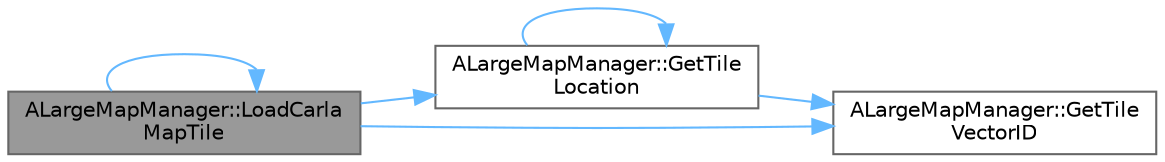 digraph "ALargeMapManager::LoadCarlaMapTile"
{
 // INTERACTIVE_SVG=YES
 // LATEX_PDF_SIZE
  bgcolor="transparent";
  edge [fontname=Helvetica,fontsize=10,labelfontname=Helvetica,labelfontsize=10];
  node [fontname=Helvetica,fontsize=10,shape=box,height=0.2,width=0.4];
  rankdir="LR";
  Node1 [id="Node000001",label="ALargeMapManager::LoadCarla\lMapTile",height=0.2,width=0.4,color="gray40", fillcolor="grey60", style="filled", fontcolor="black",tooltip=" "];
  Node1 -> Node2 [id="edge1_Node000001_Node000002",color="steelblue1",style="solid",tooltip=" "];
  Node2 [id="Node000002",label="ALargeMapManager::GetTile\lLocation",height=0.2,width=0.4,color="grey40", fillcolor="white", style="filled",URL="$d9/d4b/classALargeMapManager.html#abafa68f43a194e756c22a34bac95a84f",tooltip=" "];
  Node2 -> Node2 [id="edge2_Node000002_Node000002",color="steelblue1",style="solid",tooltip=" "];
  Node2 -> Node3 [id="edge3_Node000002_Node000003",color="steelblue1",style="solid",tooltip=" "];
  Node3 [id="Node000003",label="ALargeMapManager::GetTile\lVectorID",height=0.2,width=0.4,color="grey40", fillcolor="white", style="filled",URL="$d9/d4b/classALargeMapManager.html#a53d7481bf584f8c3f39c6d8b744084e6",tooltip=" "];
  Node1 -> Node3 [id="edge4_Node000001_Node000003",color="steelblue1",style="solid",tooltip=" "];
  Node1 -> Node1 [id="edge5_Node000001_Node000001",color="steelblue1",style="solid",tooltip=" "];
}
